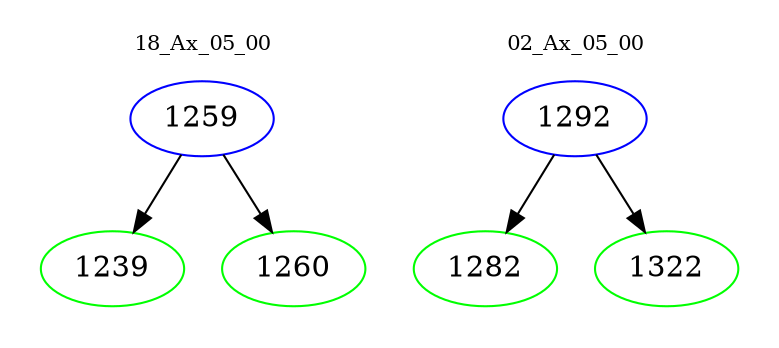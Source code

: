 digraph{
subgraph cluster_0 {
color = white
label = "18_Ax_05_00";
fontsize=10;
T0_1259 [label="1259", color="blue"]
T0_1259 -> T0_1239 [color="black"]
T0_1239 [label="1239", color="green"]
T0_1259 -> T0_1260 [color="black"]
T0_1260 [label="1260", color="green"]
}
subgraph cluster_1 {
color = white
label = "02_Ax_05_00";
fontsize=10;
T1_1292 [label="1292", color="blue"]
T1_1292 -> T1_1282 [color="black"]
T1_1282 [label="1282", color="green"]
T1_1292 -> T1_1322 [color="black"]
T1_1322 [label="1322", color="green"]
}
}

